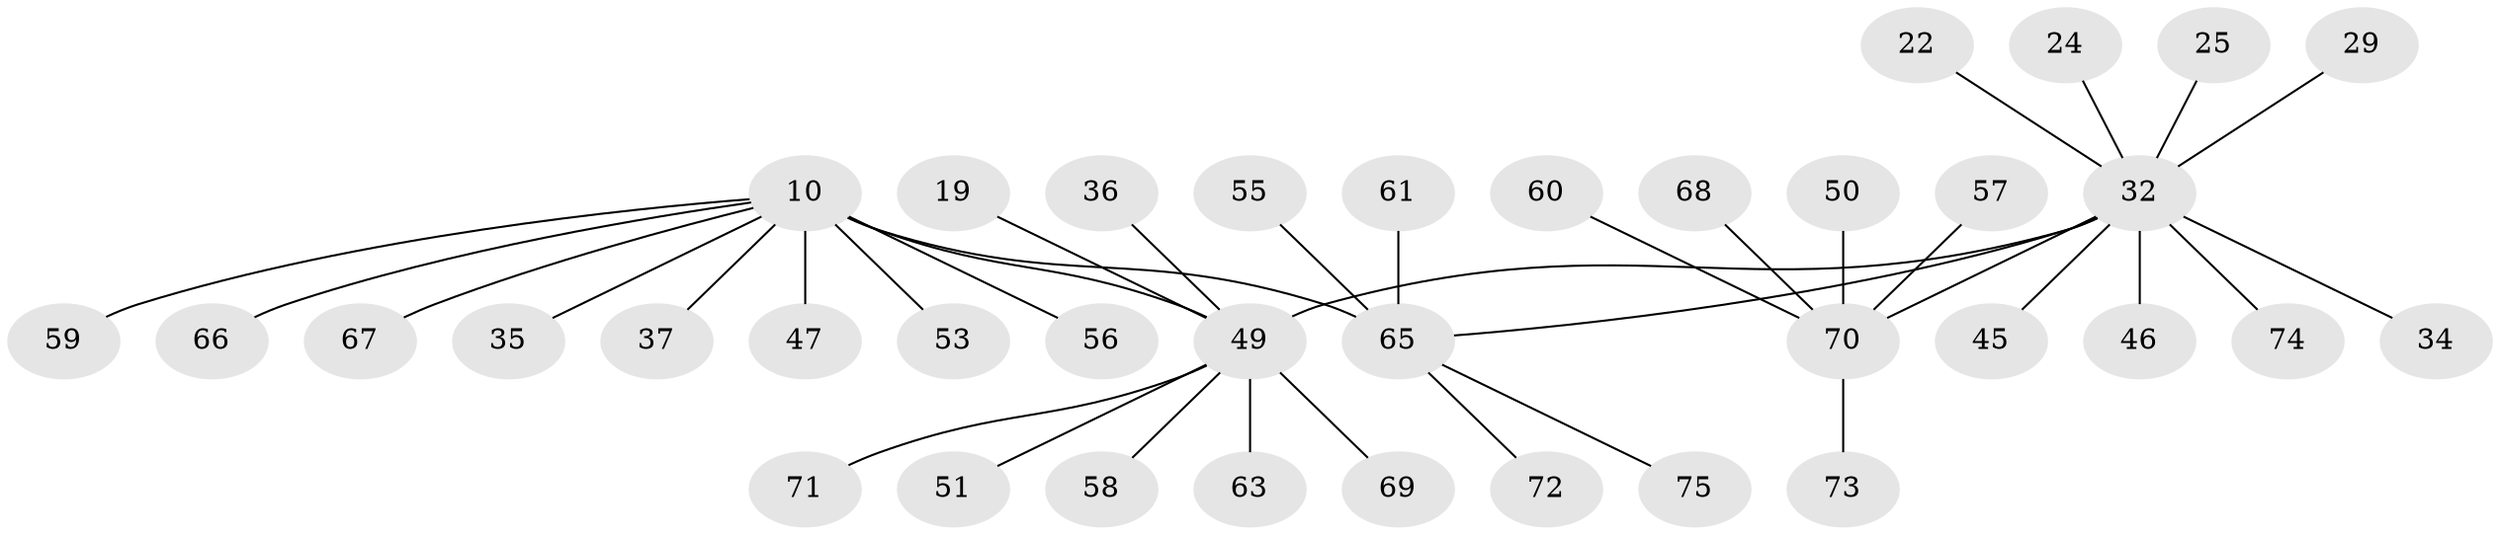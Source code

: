 // original degree distribution, {2: 0.13333333333333333, 8: 0.02666666666666667, 13: 0.013333333333333334, 9: 0.013333333333333334, 4: 0.02666666666666667, 11: 0.013333333333333334, 1: 0.68, 6: 0.013333333333333334, 5: 0.04, 3: 0.04}
// Generated by graph-tools (version 1.1) at 2025/48/03/09/25 04:48:18]
// undirected, 37 vertices, 37 edges
graph export_dot {
graph [start="1"]
  node [color=gray90,style=filled];
  10 [super="+7"];
  19;
  22;
  24;
  25;
  29;
  32 [super="+4+8"];
  34;
  35;
  36;
  37;
  45;
  46 [super="+41"];
  47 [super="+38"];
  49 [super="+12+15"];
  50;
  51 [super="+18"];
  53 [super="+40"];
  55;
  56;
  57;
  58;
  59;
  60 [super="+13"];
  61;
  63;
  65 [super="+33+39+52"];
  66;
  67;
  68 [super="+54+62"];
  69;
  70 [super="+43+44+64+11+20+30+42"];
  71;
  72;
  73;
  74 [super="+28"];
  75;
  10 -- 37;
  10 -- 59;
  10 -- 66;
  10 -- 35;
  10 -- 67;
  10 -- 56;
  10 -- 49 [weight=2];
  10 -- 47;
  10 -- 53;
  10 -- 65 [weight=2];
  19 -- 49;
  22 -- 32;
  24 -- 32;
  25 -- 32;
  29 -- 32;
  32 -- 65;
  32 -- 34;
  32 -- 70 [weight=2];
  32 -- 74;
  32 -- 45;
  32 -- 46;
  32 -- 49 [weight=2];
  36 -- 49;
  49 -- 58;
  49 -- 69;
  49 -- 71;
  49 -- 63;
  49 -- 51;
  50 -- 70;
  55 -- 65;
  57 -- 70;
  60 -- 70;
  61 -- 65;
  65 -- 72;
  65 -- 75;
  68 -- 70;
  70 -- 73;
}
